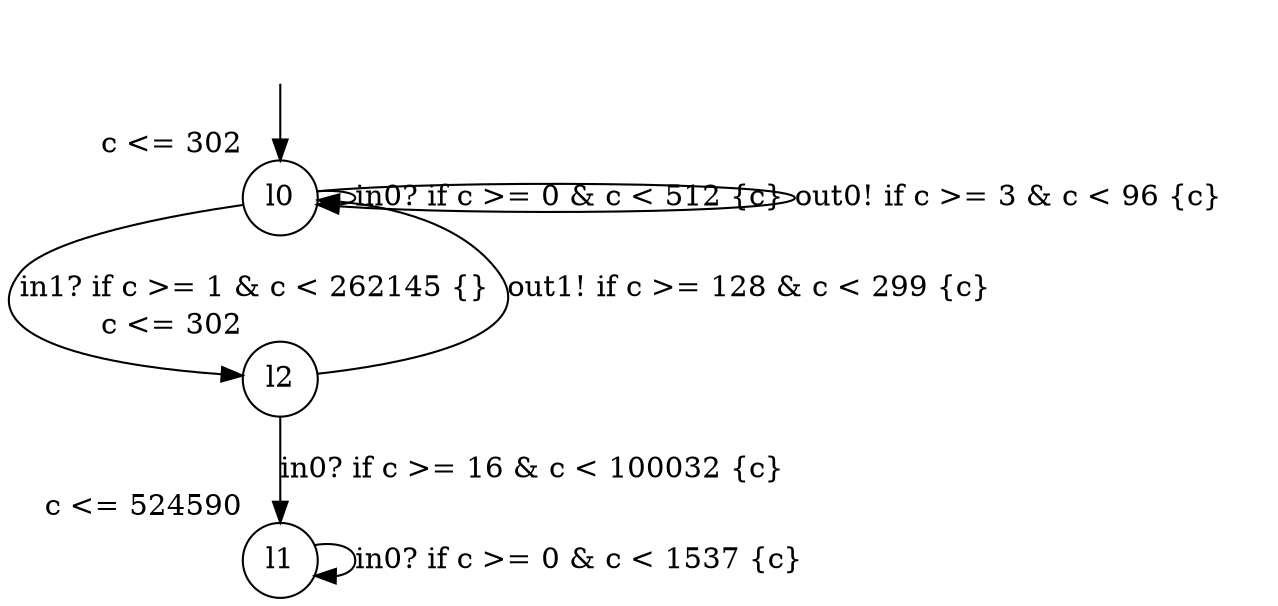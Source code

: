 digraph g {
__start0 [label="" shape="none"];
l0 [shape="circle" margin=0 label="l0", xlabel="c <= 302"];
l1 [shape="circle" margin=0 label="l1", xlabel="c <= 524590"];
l2 [shape="circle" margin=0 label="l2", xlabel="c <= 302"];
l0 -> l0 [label="in0? if c >= 0 & c < 512 {c} "];
l0 -> l2 [label="in1? if c >= 1 & c < 262145 {} "];
l0 -> l0 [label="out0! if c >= 3 & c < 96 {c} "];
l1 -> l1 [label="in0? if c >= 0 & c < 1537 {c} "];
l2 -> l0 [label="out1! if c >= 128 & c < 299 {c} "];
l2 -> l1 [label="in0? if c >= 16 & c < 100032 {c} "];
__start0 -> l0;
}
